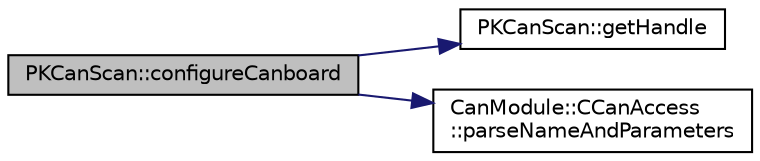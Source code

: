 digraph "PKCanScan::configureCanboard"
{
 // LATEX_PDF_SIZE
  edge [fontname="Helvetica",fontsize="10",labelfontname="Helvetica",labelfontsize="10"];
  node [fontname="Helvetica",fontsize="10",shape=record];
  rankdir="LR";
  Node1 [label="PKCanScan::configureCanboard",height=0.2,width=0.4,color="black", fillcolor="grey75", style="filled", fontcolor="black",tooltip=" "];
  Node1 -> Node2 [color="midnightblue",fontsize="10",style="solid",fontname="Helvetica"];
  Node2 [label="PKCanScan::getHandle",height=0.2,width=0.4,color="black", fillcolor="white", style="filled",URL="$classPKCanScan.html#a53471be1a2b2b34afc091e90bfcd29fb",tooltip=" "];
  Node1 -> Node3 [color="midnightblue",fontsize="10",style="solid",fontname="Helvetica"];
  Node3 [label="CanModule::CCanAccess\l::parseNameAndParameters",height=0.2,width=0.4,color="black", fillcolor="white", style="filled",URL="$classCanModule_1_1CCanAccess.html#ac78e7df675c7e59f04ecc642406fecbe",tooltip=" "];
}
